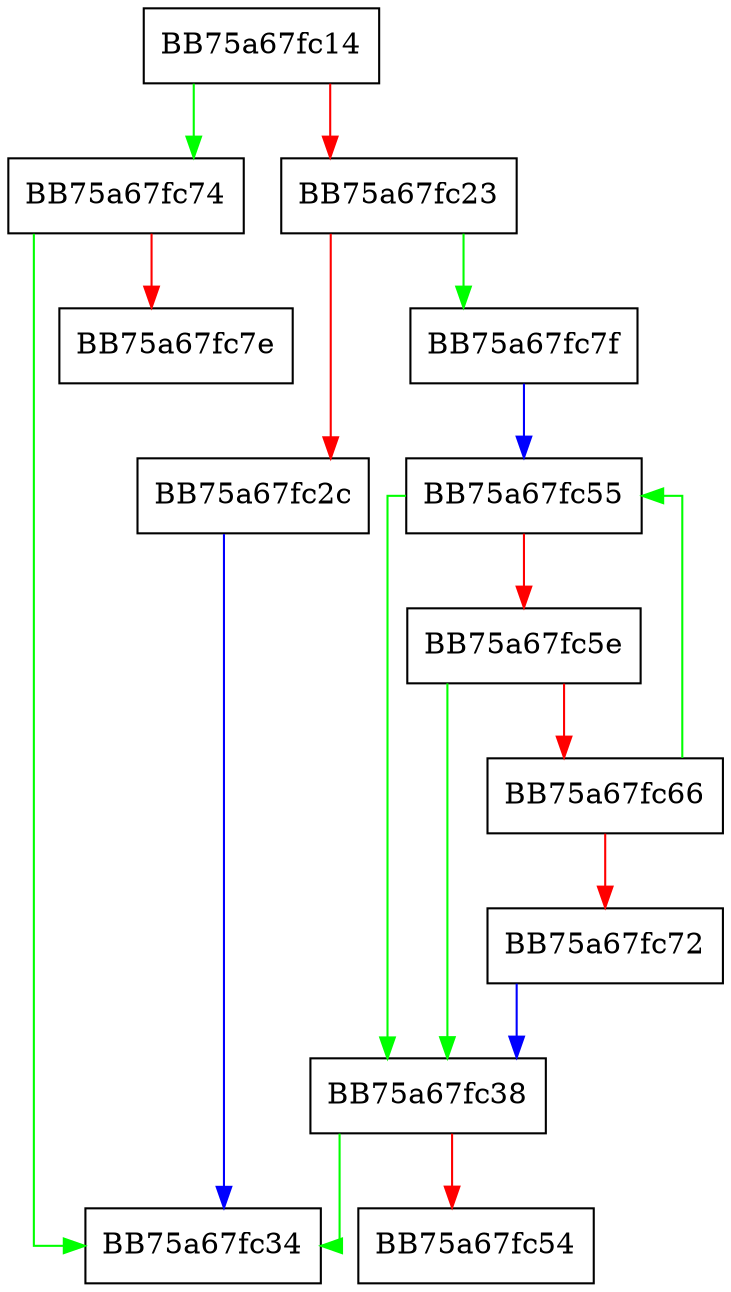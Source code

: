 digraph StringCchCopyNExA {
  node [shape="box"];
  graph [splines=ortho];
  BB75a67fc14 -> BB75a67fc74 [color="green"];
  BB75a67fc14 -> BB75a67fc23 [color="red"];
  BB75a67fc23 -> BB75a67fc7f [color="green"];
  BB75a67fc23 -> BB75a67fc2c [color="red"];
  BB75a67fc2c -> BB75a67fc34 [color="blue"];
  BB75a67fc38 -> BB75a67fc34 [color="green"];
  BB75a67fc38 -> BB75a67fc54 [color="red"];
  BB75a67fc55 -> BB75a67fc38 [color="green"];
  BB75a67fc55 -> BB75a67fc5e [color="red"];
  BB75a67fc5e -> BB75a67fc38 [color="green"];
  BB75a67fc5e -> BB75a67fc66 [color="red"];
  BB75a67fc66 -> BB75a67fc55 [color="green"];
  BB75a67fc66 -> BB75a67fc72 [color="red"];
  BB75a67fc72 -> BB75a67fc38 [color="blue"];
  BB75a67fc74 -> BB75a67fc34 [color="green"];
  BB75a67fc74 -> BB75a67fc7e [color="red"];
  BB75a67fc7f -> BB75a67fc55 [color="blue"];
}